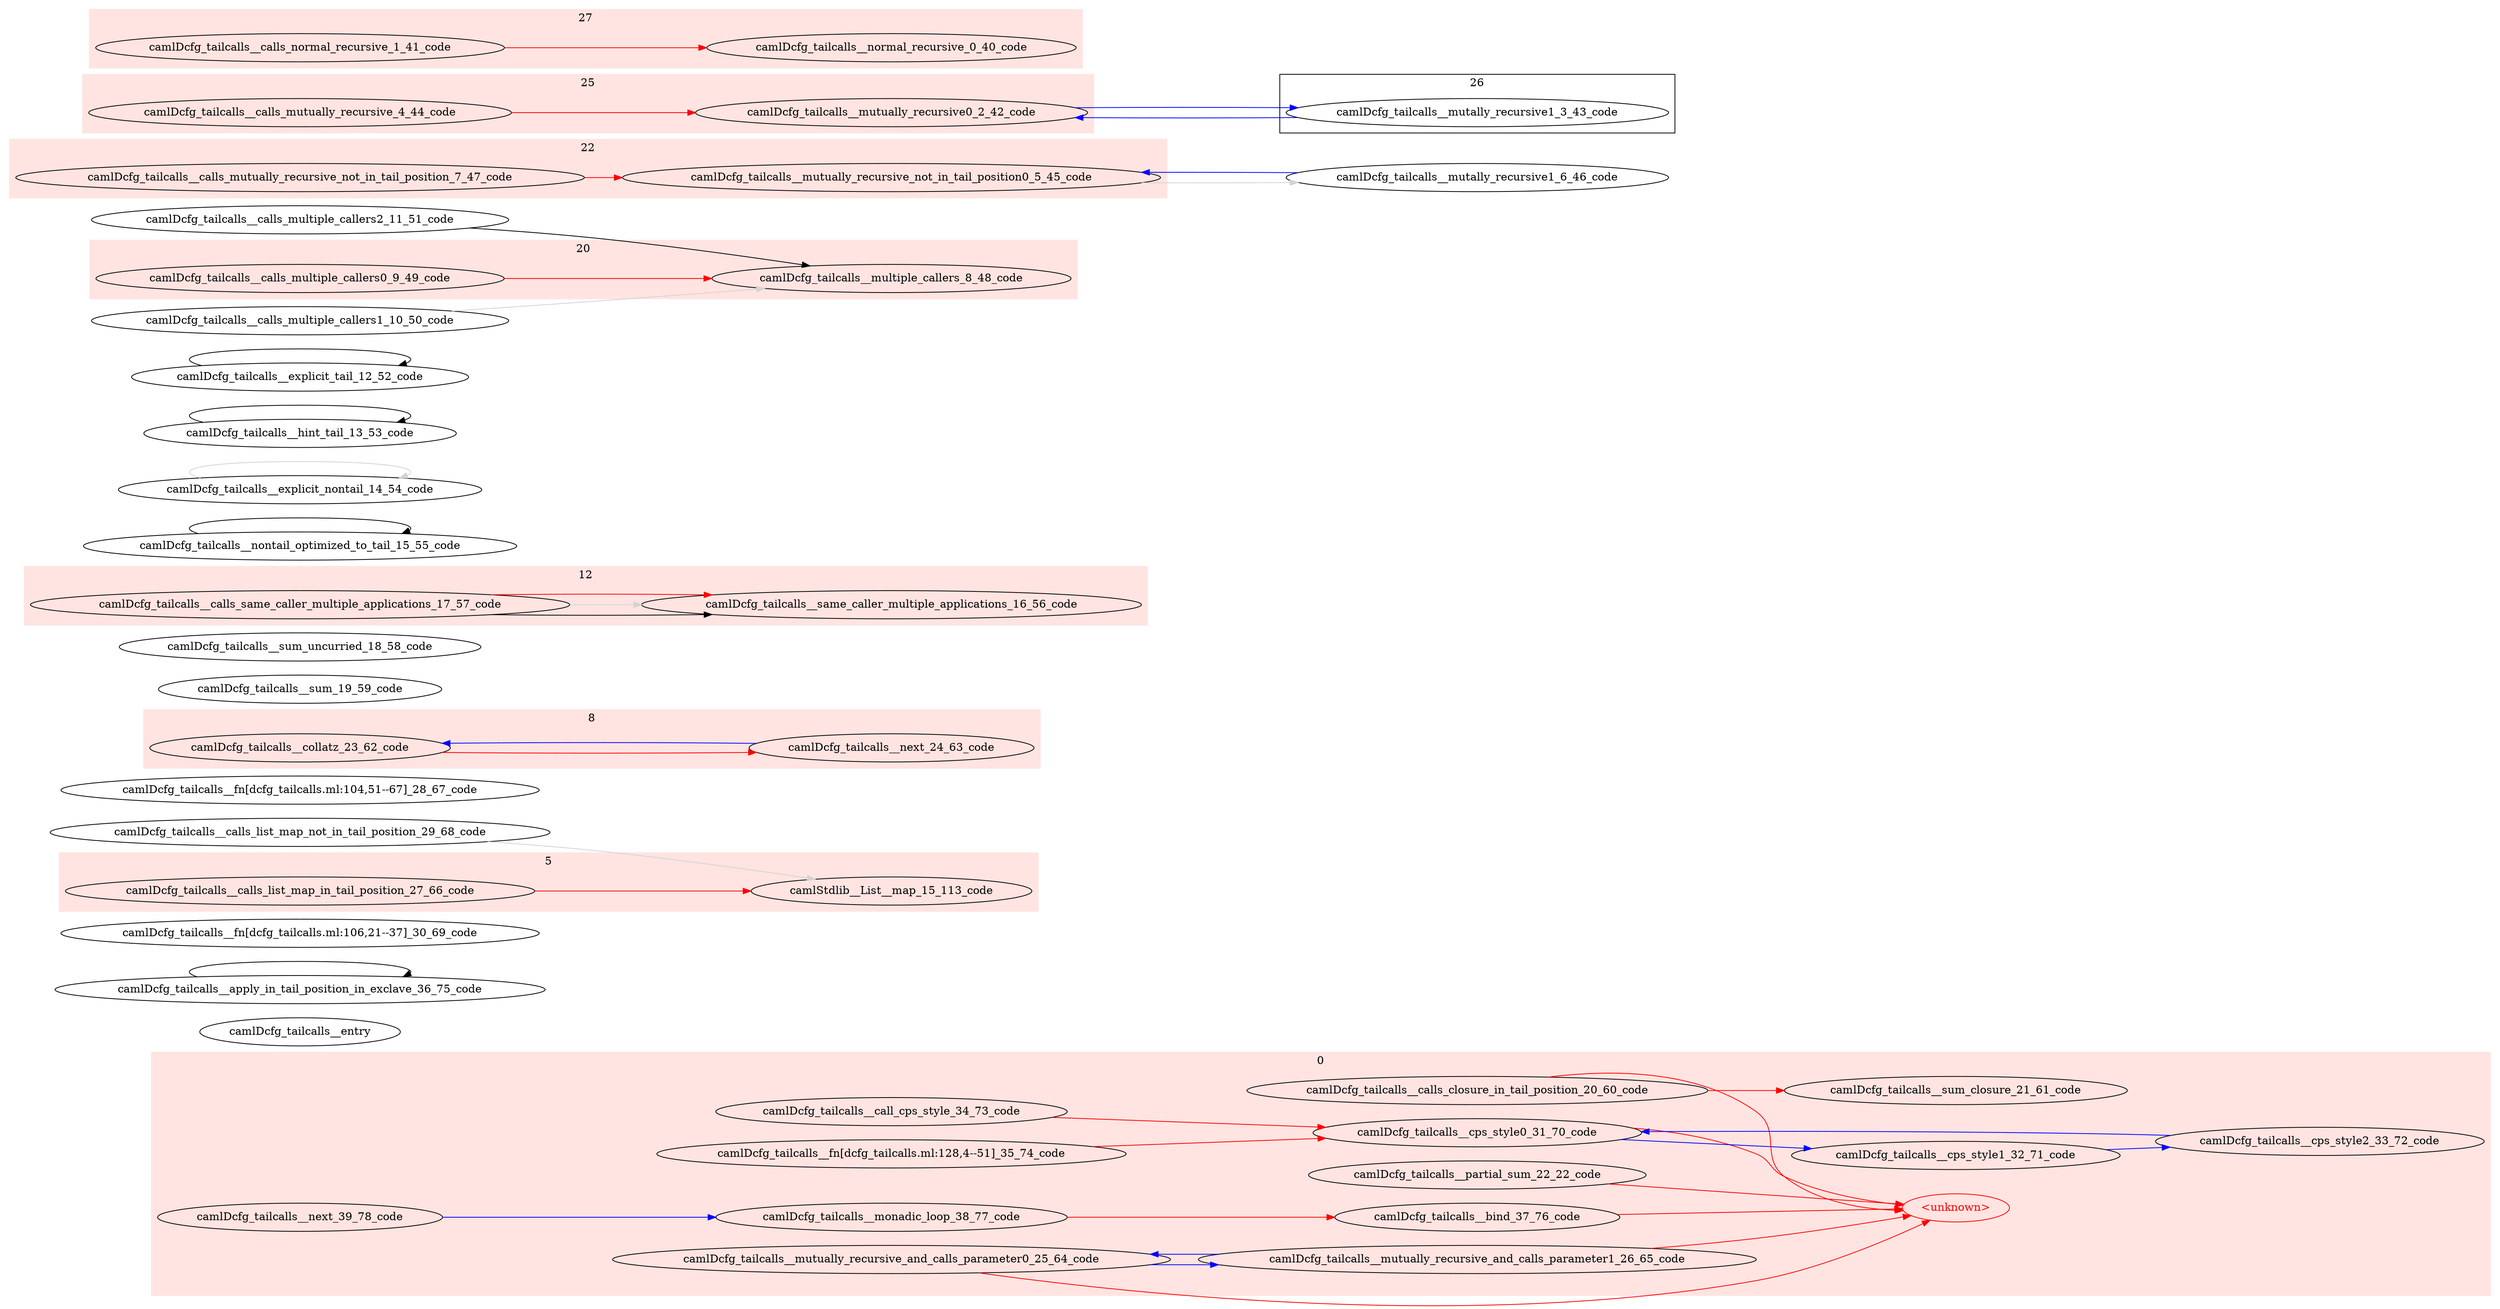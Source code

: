 digraph {
  rankdir=LR

  subgraph cluster_0 {
    label="0"
    color=mistyrose
    style=filled
    32 [label="camlDcfg_tailcalls__cps_style0_31_70_code" color="black" fontcolor="black"]
    32 -> unknown [color="red" style="solid"]
    32 -> 33 [color="blue" style="solid"]
    33 [label="camlDcfg_tailcalls__cps_style1_32_71_code" color="black" fontcolor="black"]
    33 -> 34 [color="blue" style="solid"]
    34 [label="camlDcfg_tailcalls__cps_style2_33_72_code" color="black" fontcolor="black"]
    34 -> 32 [color="blue" style="solid"]
    35 [label="camlDcfg_tailcalls__call_cps_style_34_73_code" color="black" fontcolor="black"]
    35 -> 32 [color="red" style="solid"]
    20 [label="camlDcfg_tailcalls__calls_closure_in_tail_position_20_60_code" color="black" fontcolor="black"]
    20 -> unknown [color="red" style="solid"]
    20 -> 21 [color="red" style="solid"]
    36 [label="camlDcfg_tailcalls__fn[dcfg_tailcalls.ml:128,4--51]_35_74_code" color="black" fontcolor="black"]
    36 -> 32 [color="red" style="solid"]
    22 [label="camlDcfg_tailcalls__partial_sum_22_22_code" color="black" fontcolor="black"]
    22 -> unknown [color="red" style="solid"]
    38 [label="camlDcfg_tailcalls__bind_37_76_code" color="black" fontcolor="black"]
    38 -> unknown [color="red" style="solid"]
    39 [label="camlDcfg_tailcalls__monadic_loop_38_77_code" color="black" fontcolor="black"]
    39 -> 38 [color="red" style="solid"]
    40 [label="camlDcfg_tailcalls__next_39_78_code" color="black" fontcolor="black"]
    40 -> 39 [color="blue" style="solid"]
    25 [label="camlDcfg_tailcalls__mutually_recursive_and_calls_parameter0_25_64_code" color="black" fontcolor="black"]
    25 -> 26 [color="blue" style="solid"]
    25 -> unknown [color="red" style="solid"]
    26 [label="camlDcfg_tailcalls__mutually_recursive_and_calls_parameter1_26_65_code" color="black" fontcolor="black"]
    26 -> 25 [color="blue" style="solid"]
    26 -> unknown [color="red" style="solid"]
    unknown [label="<unknown>" color="red" fontcolor="red"]
  }

  41 [label="camlDcfg_tailcalls__entry" color="black" fontcolor="black"]
  37 [label="camlDcfg_tailcalls__apply_in_tail_position_in_exclave_36_75_code" color="black" fontcolor="black"]
  37 -> 37 [color="black" style="solid"]
  31 [label="camlDcfg_tailcalls__fn[dcfg_tailcalls.ml:106,21--37]_30_69_code" color="black" fontcolor="black"]
  30 [label="camlDcfg_tailcalls__calls_list_map_not_in_tail_position_29_68_code" color="black" fontcolor="black"]
  30 -> 29 [color="lightgrey" style="solid"]
  subgraph cluster_5 {
    label="5"
    color=mistyrose
    style=filled
    28 [label="camlDcfg_tailcalls__calls_list_map_in_tail_position_27_66_code" color="black" fontcolor="black"]
    28 -> 29 [color="red" style="solid"]
  }

  29 [label="camlStdlib__List__map_15_113_code" color="black" fontcolor="black"]
  27 [label="camlDcfg_tailcalls__fn[dcfg_tailcalls.ml:104,51--67]_28_67_code" color="black" fontcolor="black"]
  subgraph cluster_8 {
    label="8"
    color=mistyrose
    style=filled
    23 [label="camlDcfg_tailcalls__collatz_23_62_code" color="black" fontcolor="black"]
    23 -> 24 [color="red" style="solid"]
    24 [label="camlDcfg_tailcalls__next_24_63_code" color="black" fontcolor="black"]
    24 -> 23 [color="blue" style="solid"]
  }

  21 [label="camlDcfg_tailcalls__sum_closure_21_61_code" color="black" fontcolor="black"]
  19 [label="camlDcfg_tailcalls__sum_19_59_code" color="black" fontcolor="black"]
  18 [label="camlDcfg_tailcalls__sum_uncurried_18_58_code" color="black" fontcolor="black"]
  subgraph cluster_12 {
    label="12"
    color=mistyrose
    style=filled
    17 [label="camlDcfg_tailcalls__calls_same_caller_multiple_applications_17_57_code" color="black" fontcolor="black"]
    17 -> 16 [color="black" style="solid"]
    17 -> 16 [color="lightgrey" style="solid"]
    17 -> 16 [color="red" style="solid"]
  }

  16 [label="camlDcfg_tailcalls__same_caller_multiple_applications_16_56_code" color="black" fontcolor="black"]
  15 [label="camlDcfg_tailcalls__nontail_optimized_to_tail_15_55_code" color="black" fontcolor="black"]
  15 -> 15 [color="black" style="solid"]
  14 [label="camlDcfg_tailcalls__explicit_nontail_14_54_code" color="black" fontcolor="black"]
  14 -> 14 [color="lightgrey" style="solid"]
  13 [label="camlDcfg_tailcalls__hint_tail_13_53_code" color="black" fontcolor="black"]
  13 -> 13 [color="black" style="solid"]
  12 [label="camlDcfg_tailcalls__explicit_tail_12_52_code" color="black" fontcolor="black"]
  12 -> 12 [color="black" style="solid"]
  11 [label="camlDcfg_tailcalls__calls_multiple_callers2_11_51_code" color="black" fontcolor="black"]
  11 -> 8 [color="black" style="solid"]
  10 [label="camlDcfg_tailcalls__calls_multiple_callers1_10_50_code" color="black" fontcolor="black"]
  10 -> 8 [color="lightgrey" style="solid"]
  subgraph cluster_20 {
    label="20"
    color=mistyrose
    style=filled
    9 [label="camlDcfg_tailcalls__calls_multiple_callers0_9_49_code" color="black" fontcolor="black"]
    9 -> 8 [color="red" style="solid"]
  }

  8 [label="camlDcfg_tailcalls__multiple_callers_8_48_code" color="black" fontcolor="black"]
  subgraph cluster_22 {
    label="22"
    color=mistyrose
    style=filled
    7 [label="camlDcfg_tailcalls__calls_mutually_recursive_not_in_tail_position_7_47_code" color="black" fontcolor="black"]
    7 -> 5 [color="red" style="solid"]
  }

  6 [label="camlDcfg_tailcalls__mutally_recursive1_6_46_code" color="black" fontcolor="black"]
  6 -> 5 [color="blue" style="solid"]
  5 [label="camlDcfg_tailcalls__mutually_recursive_not_in_tail_position0_5_45_code" color="black" fontcolor="black"]
  5 -> 6 [color="lightgrey" style="solid"]
  subgraph cluster_25 {
    label="25"
    color=mistyrose
    style=filled
    4 [label="camlDcfg_tailcalls__calls_mutually_recursive_4_44_code" color="black" fontcolor="black"]
    4 -> 2 [color="red" style="solid"]
  }

  subgraph cluster_26 {
    label="26"
    2 [label="camlDcfg_tailcalls__mutually_recursive0_2_42_code" color="black" fontcolor="black"]
    2 -> 3 [color="blue" style="solid"]
    3 [label="camlDcfg_tailcalls__mutally_recursive1_3_43_code" color="black" fontcolor="black"]
    3 -> 2 [color="blue" style="solid"]
  }

  subgraph cluster_27 {
    label="27"
    color=mistyrose
    style=filled
    1 [label="camlDcfg_tailcalls__calls_normal_recursive_1_41_code" color="black" fontcolor="black"]
    1 -> 0 [color="red" style="solid"]
  }

  0 [label="camlDcfg_tailcalls__normal_recursive_0_40_code" color="black" fontcolor="black"]
}

